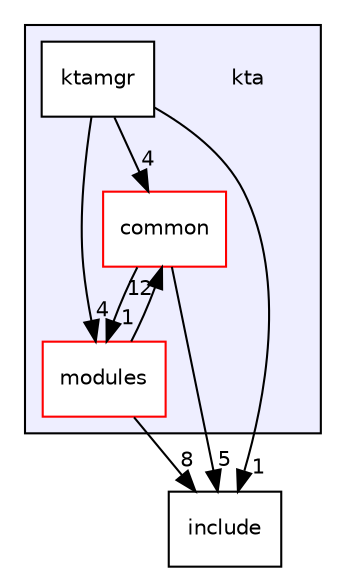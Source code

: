 digraph "kta" {
  compound=true
  node [ fontsize="10", fontname="Helvetica"];
  edge [ labelfontsize="10", labelfontname="Helvetica"];
  subgraph clusterdir_5eff6672d80e7540a37431ed7424ce57 {
    graph [ bgcolor="#eeeeff", pencolor="black", label="" URL="dir_5eff6672d80e7540a37431ed7424ce57.html"];
    dir_5eff6672d80e7540a37431ed7424ce57 [shape=plaintext label="kta"];
    dir_a4dd272aad19606621d5cdd3bcc68a0e [shape=box label="common" color="red" fillcolor="white" style="filled" URL="dir_a4dd272aad19606621d5cdd3bcc68a0e.html"];
    dir_04490a901f5653f6dc9468f38ceea5c0 [shape=box label="ktamgr" color="black" fillcolor="white" style="filled" URL="dir_04490a901f5653f6dc9468f38ceea5c0.html"];
    dir_7e2560d9caf2b698f36b0974bab08bcc [shape=box label="modules" color="red" fillcolor="white" style="filled" URL="dir_7e2560d9caf2b698f36b0974bab08bcc.html"];
  }
  dir_d44c64559bbebec7f509842c48db8b23 [shape=box label="include" URL="dir_d44c64559bbebec7f509842c48db8b23.html"];
  dir_04490a901f5653f6dc9468f38ceea5c0->dir_a4dd272aad19606621d5cdd3bcc68a0e [headlabel="4", labeldistance=1.5 headhref="dir_000020_000008.html"];
  dir_04490a901f5653f6dc9468f38ceea5c0->dir_d44c64559bbebec7f509842c48db8b23 [headlabel="1", labeldistance=1.5 headhref="dir_000020_000015.html"];
  dir_04490a901f5653f6dc9468f38ceea5c0->dir_7e2560d9caf2b698f36b0974bab08bcc [headlabel="4", labeldistance=1.5 headhref="dir_000020_000001.html"];
  dir_a4dd272aad19606621d5cdd3bcc68a0e->dir_d44c64559bbebec7f509842c48db8b23 [headlabel="5", labeldistance=1.5 headhref="dir_000008_000015.html"];
  dir_a4dd272aad19606621d5cdd3bcc68a0e->dir_7e2560d9caf2b698f36b0974bab08bcc [headlabel="1", labeldistance=1.5 headhref="dir_000008_000001.html"];
  dir_7e2560d9caf2b698f36b0974bab08bcc->dir_a4dd272aad19606621d5cdd3bcc68a0e [headlabel="12", labeldistance=1.5 headhref="dir_000001_000008.html"];
  dir_7e2560d9caf2b698f36b0974bab08bcc->dir_d44c64559bbebec7f509842c48db8b23 [headlabel="8", labeldistance=1.5 headhref="dir_000001_000015.html"];
}
